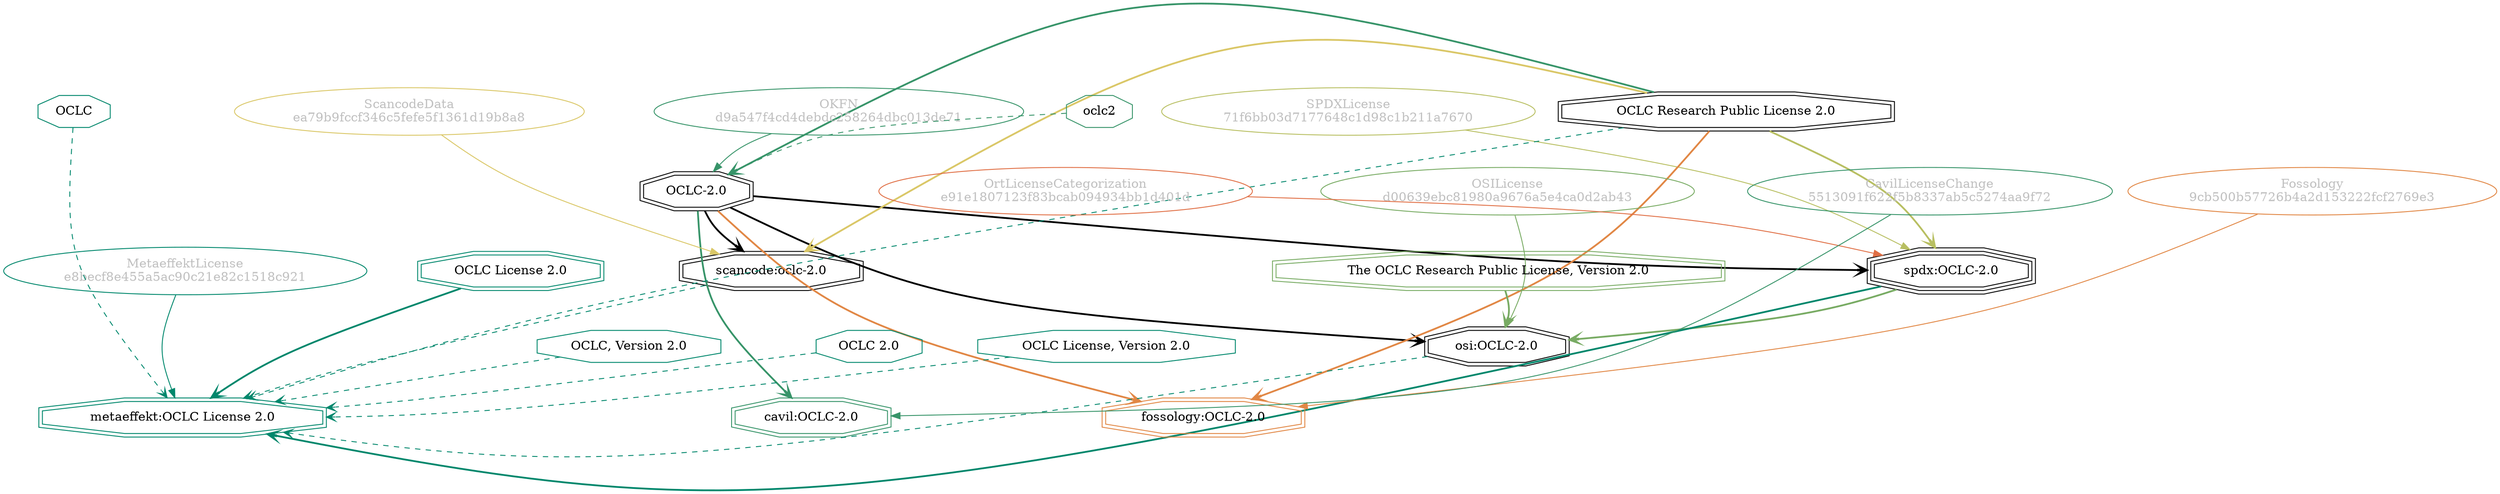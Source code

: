 strict digraph {
    node [shape=box];
    graph [splines=curved];
    3224 [label="SPDXLicense\n71f6bb03d7177648c1d98c1b211a7670"
         ,fontcolor=gray
         ,color="#b8bf62"
         ,fillcolor="beige;1"
         ,shape=ellipse];
    3225 [label="spdx:OCLC-2.0"
         ,shape=tripleoctagon];
    3226 [label="OCLC-2.0"
         ,shape=doubleoctagon];
    3227 [label="OCLC Research Public License 2.0"
         ,shape=doubleoctagon];
    5213 [label="OSILicense\nd00639ebc81980a9676a5e4ca0d2ab43"
         ,fontcolor=gray
         ,color="#78ab63"
         ,fillcolor="beige;1"
         ,shape=ellipse];
    5214 [label="osi:OCLC-2.0"
         ,shape=doubleoctagon];
    5215 [label="The OCLC Research Public License, Version 2.0"
         ,color="#78ab63"
         ,shape=doubleoctagon];
    21037 [label="ScancodeData\nea79b9fccf346c5fefe5f1361d19b8a8"
          ,fontcolor=gray
          ,color="#dac767"
          ,fillcolor="beige;1"
          ,shape=ellipse];
    21038 [label="scancode:oclc-2.0"
          ,shape=doubleoctagon];
    26907 [label="Fossology\n9cb500b57726b4a2d153222fcf2769e3"
          ,fontcolor=gray
          ,color="#e18745"
          ,fillcolor="beige;1"
          ,shape=ellipse];
    26908 [label="fossology:OCLC-2.0"
          ,color="#e18745"
          ,shape=doubleoctagon];
    28350 [label="OKFN\nd9a547f4cd4debdc258264dbc013de71"
          ,fontcolor=gray
          ,color="#379469"
          ,fillcolor="beige;1"
          ,shape=ellipse];
    28351 [label=oclc2
          ,color="#379469"
          ,shape=octagon];
    35115 [label="OrtLicenseCategorization\ne91e1807123f83bcab094934bb1d401d"
          ,fontcolor=gray
          ,color="#e06f45"
          ,fillcolor="beige;1"
          ,shape=ellipse];
    37289 [label="CavilLicenseChange\n5513091f622f5b8337ab5c5274aa9f72"
          ,fontcolor=gray
          ,color="#379469"
          ,fillcolor="beige;1"
          ,shape=ellipse];
    37290 [label="cavil:OCLC-2.0"
          ,color="#379469"
          ,shape=doubleoctagon];
    46861 [label="MetaeffektLicense\ne8becf8e455a5ac90c21e82c1518c921"
          ,fontcolor=gray
          ,color="#00876c"
          ,fillcolor="beige;1"
          ,shape=ellipse];
    46862 [label="metaeffekt:OCLC License 2.0"
          ,color="#00876c"
          ,shape=doubleoctagon];
    46863 [label="OCLC License 2.0"
          ,color="#00876c"
          ,shape=doubleoctagon];
    46864 [label=OCLC
          ,color="#00876c"
          ,shape=octagon];
    46865 [label="OCLC, Version 2.0"
          ,color="#00876c"
          ,shape=octagon];
    46866 [label="OCLC 2.0"
          ,color="#00876c"
          ,shape=octagon];
    46867 [label="OCLC License, Version 2.0"
          ,color="#00876c"
          ,shape=octagon];
    3224 -> 3225 [weight=0.5
                 ,color="#b8bf62"];
    3225 -> 5214 [style=bold
                 ,arrowhead=vee
                 ,weight=0.7
                 ,color="#78ab63"];
    3225 -> 46862 [style=bold
                  ,arrowhead=vee
                  ,weight=0.7
                  ,color="#00876c"];
    3226 -> 3225 [style=bold
                 ,arrowhead=vee
                 ,weight=0.7];
    3226 -> 5214 [style=bold
                 ,arrowhead=vee
                 ,weight=0.7];
    3226 -> 21038 [style=bold
                  ,arrowhead=vee
                  ,weight=0.7];
    3226 -> 26908 [style=bold
                  ,arrowhead=vee
                  ,weight=0.7
                  ,color="#e18745"];
    3226 -> 37290 [style=bold
                  ,arrowhead=vee
                  ,weight=0.7
                  ,color="#379469"];
    3226 -> 37290 [style=bold
                  ,arrowhead=vee
                  ,weight=0.7
                  ,color="#379469"];
    3227 -> 3225 [style=bold
                 ,arrowhead=vee
                 ,weight=0.7
                 ,color="#b8bf62"];
    3227 -> 3226 [style=bold
                 ,arrowhead=vee
                 ,weight=0.7
                 ,color="#379469"];
    3227 -> 21038 [style=bold
                  ,arrowhead=vee
                  ,weight=0.7
                  ,color="#dac767"];
    3227 -> 26908 [style=bold
                  ,arrowhead=vee
                  ,weight=0.7
                  ,color="#e18745"];
    3227 -> 46862 [style=dashed
                  ,arrowhead=vee
                  ,weight=0.5
                  ,color="#00876c"];
    5213 -> 5214 [weight=0.5
                 ,color="#78ab63"];
    5214 -> 46862 [style=dashed
                  ,arrowhead=vee
                  ,weight=0.5
                  ,color="#00876c"];
    5215 -> 5214 [style=bold
                 ,arrowhead=vee
                 ,weight=0.7
                 ,color="#78ab63"];
    21037 -> 21038 [weight=0.5
                   ,color="#dac767"];
    21038 -> 46862 [style=dashed
                   ,arrowhead=vee
                   ,weight=0.5
                   ,color="#00876c"];
    26907 -> 26908 [weight=0.5
                   ,color="#e18745"];
    28350 -> 3226 [weight=0.5
                  ,color="#379469"];
    28351 -> 3226 [style=dashed
                  ,arrowhead=vee
                  ,weight=0.5
                  ,color="#379469"];
    35115 -> 3225 [weight=0.5
                  ,color="#e06f45"];
    37289 -> 37290 [weight=0.5
                   ,color="#379469"];
    46861 -> 46862 [weight=0.5
                   ,color="#00876c"];
    46863 -> 46862 [style=bold
                   ,arrowhead=vee
                   ,weight=0.7
                   ,color="#00876c"];
    46863 -> 46862 [style=bold
                   ,arrowhead=vee
                   ,weight=0.7
                   ,color="#00876c"];
    46864 -> 46862 [style=dashed
                   ,arrowhead=vee
                   ,weight=0.5
                   ,color="#00876c"];
    46865 -> 46862 [style=dashed
                   ,arrowhead=vee
                   ,weight=0.5
                   ,color="#00876c"];
    46866 -> 46862 [style=dashed
                   ,arrowhead=vee
                   ,weight=0.5
                   ,color="#00876c"];
    46867 -> 46862 [style=dashed
                   ,arrowhead=vee
                   ,weight=0.5
                   ,color="#00876c"];
}
